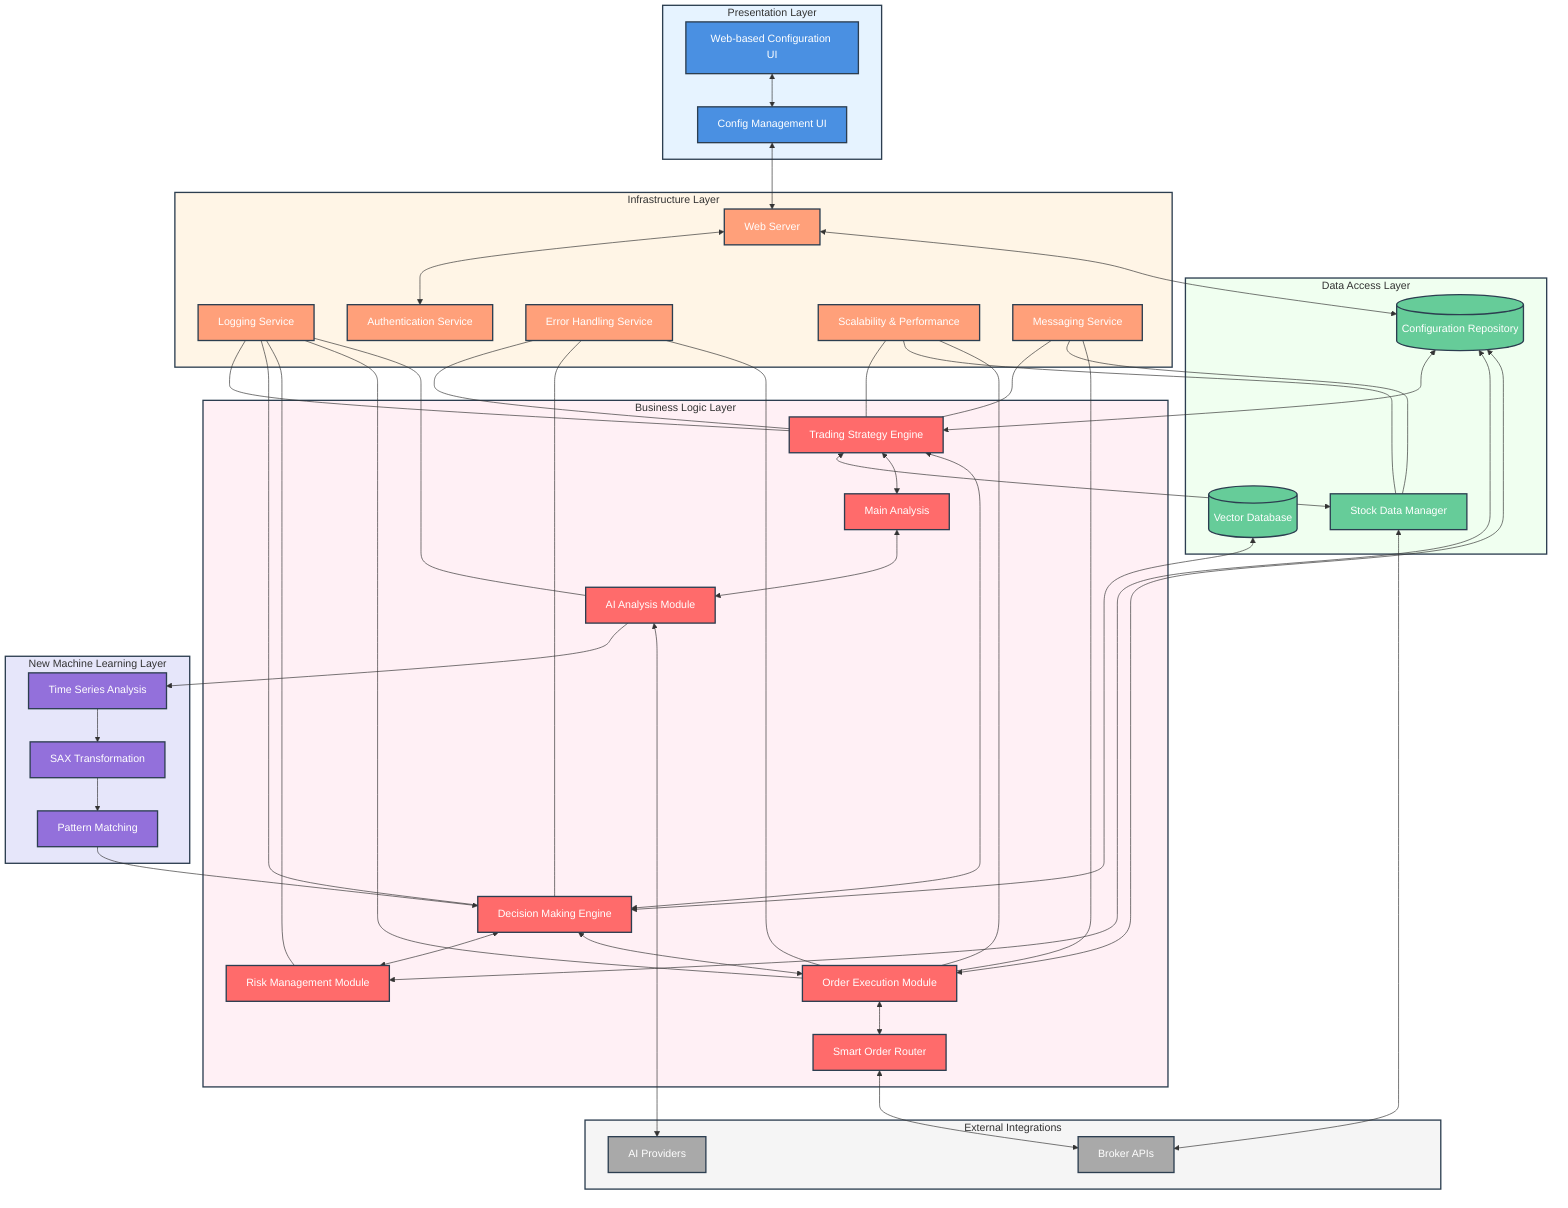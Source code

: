 graph TB
    subgraph PL[Presentation Layer]
        UI[Web-based Configuration UI]
        CMU[Config Management UI]
    end

    subgraph BLL[Business Logic Layer]
        TSE[Trading Strategy Engine]
        MA[Main Analysis]
        AIM[AI Analysis Module]
        DME[Decision Making Engine]
        RMM[Risk Management Module]
        OEM[Order Execution Module]
        SOR[Smart Order Router]
    end

    subgraph DAL[Data Access Layer]
        CR[(Configuration Repository)]
        VDB[(Vector Database)]
        SDM[Stock Data Manager]
    end

    subgraph IL[Infrastructure Layer]
        LMS[Logging Service]
        AAS[Authentication Service]
        EHS[Error Handling Service]
        SPM[Scalability & Performance]
        MSG[Messaging Service]
        WS[Web Server]
    end

    subgraph EI[External Integrations]
        AIP[AI Providers]
        BA[Broker APIs]
    end

    subgraph NML[New Machine Learning Layer]
        TSA[Time Series Analysis]
        SAX[SAX Transformation]
        PM[Pattern Matching]
    end

    %% New connections
    AIM --> TSA
    TSA --> SAX
    SAX --> PM
    PM --> DME

    %% Existing connections
    UI <--> CMU
    CMU <--> WS
    WS <--> AAS
    WS <--> CR

    TSE <--> SDM
    TSE <--> MA
    MA <--> AIM
    TSE <--> DME
    DME <--> RMM
    DME <--> OEM
    OEM <--> SOR

    SDM <--> BA
    AIM <--> AIP
    SOR <--> BA

    VDB <--> DME
    CR <--> TSE
    CR <--> RMM
    CR <--> OEM

    LMS --- TSE & DME & RMM & OEM & AIM
    EHS --- TSE & DME & OEM
    SPM --- TSE & SDM & OEM
    MSG --- TSE & SDM & OEM

    %% Styling
    style PL fill:#E6F3FF,stroke:#2C3E50,stroke-width:2px
    style BLL fill:#FFF0F5,stroke:#2C3E50,stroke-width:2px
    style DAL fill:#F0FFF0,stroke:#2C3E50,stroke-width:2px
    style IL fill:#FFF5E6,stroke:#2C3E50,stroke-width:2px
    style EI fill:#F5F5F5,stroke:#2C3E50,stroke-width:2px
    style NML fill:#E6E6FA,stroke:#2C3E50,stroke-width:2px

    style UI fill:#4A90E2,stroke:#2C3E50,stroke-width:2px,color:#FFF
    style CMU fill:#4A90E2,stroke:#2C3E50,stroke-width:2px,color:#FFF
    style TSE fill:#FF6B6B,stroke:#2C3E50,stroke-width:2px,color:#FFF
    style MA fill:#FF6B6B,stroke:#2C3E50,stroke-width:2px,color:#FFF
    style AIM fill:#FF6B6B,stroke:#2C3E50,stroke-width:2px,color:#FFF
    style DME fill:#FF6B6B,stroke:#2C3E50,stroke-width:2px,color:#FFF
    style RMM fill:#FF6B6B,stroke:#2C3E50,stroke-width:2px,color:#FFF
    style OEM fill:#FF6B6B,stroke:#2C3E50,stroke-width:2px,color:#FFF
    style SOR fill:#FF6B6B,stroke:#2C3E50,stroke-width:2px,color:#FFF
    style CR fill:#66CC99,stroke:#2C3E50,stroke-width:2px,color:#FFF
    style VDB fill:#66CC99,stroke:#2C3E50,stroke-width:2px,color:#FFF
    style SDM fill:#66CC99,stroke:#2C3E50,stroke-width:2px,color:#FFF
    style LMS fill:#FFA07A,stroke:#2C3E50,stroke-width:2px,color:#FFF
    style AAS fill:#FFA07A,stroke:#2C3E50,stroke-width:2px,color:#FFF
    style EHS fill:#FFA07A,stroke:#2C3E50,stroke-width:2px,color:#FFF
    style SPM fill:#FFA07A,stroke:#2C3E50,stroke-width:2px,color:#FFF
    style MSG fill:#FFA07A,stroke:#2C3E50,stroke-width:2px,color:#FFF
    style WS fill:#FFA07A,stroke:#2C3E50,stroke-width:2px,color:#FFF
    style AIP fill:#A9A9A9,stroke:#2C3E50,stroke-width:2px,color:#FFF
    style BA fill:#A9A9A9,stroke:#2C3E50,stroke-width:2px,color:#FFF
    style TSA fill:#9370DB,stroke:#2C3E50,stroke-width:2px,color:#FFF
    style SAX fill:#9370DB,stroke:#2C3E50,stroke-width:2px,color:#FFF
    style PM fill:#9370DB,stroke:#2C3E50,stroke-width:2px,color:#FFF
